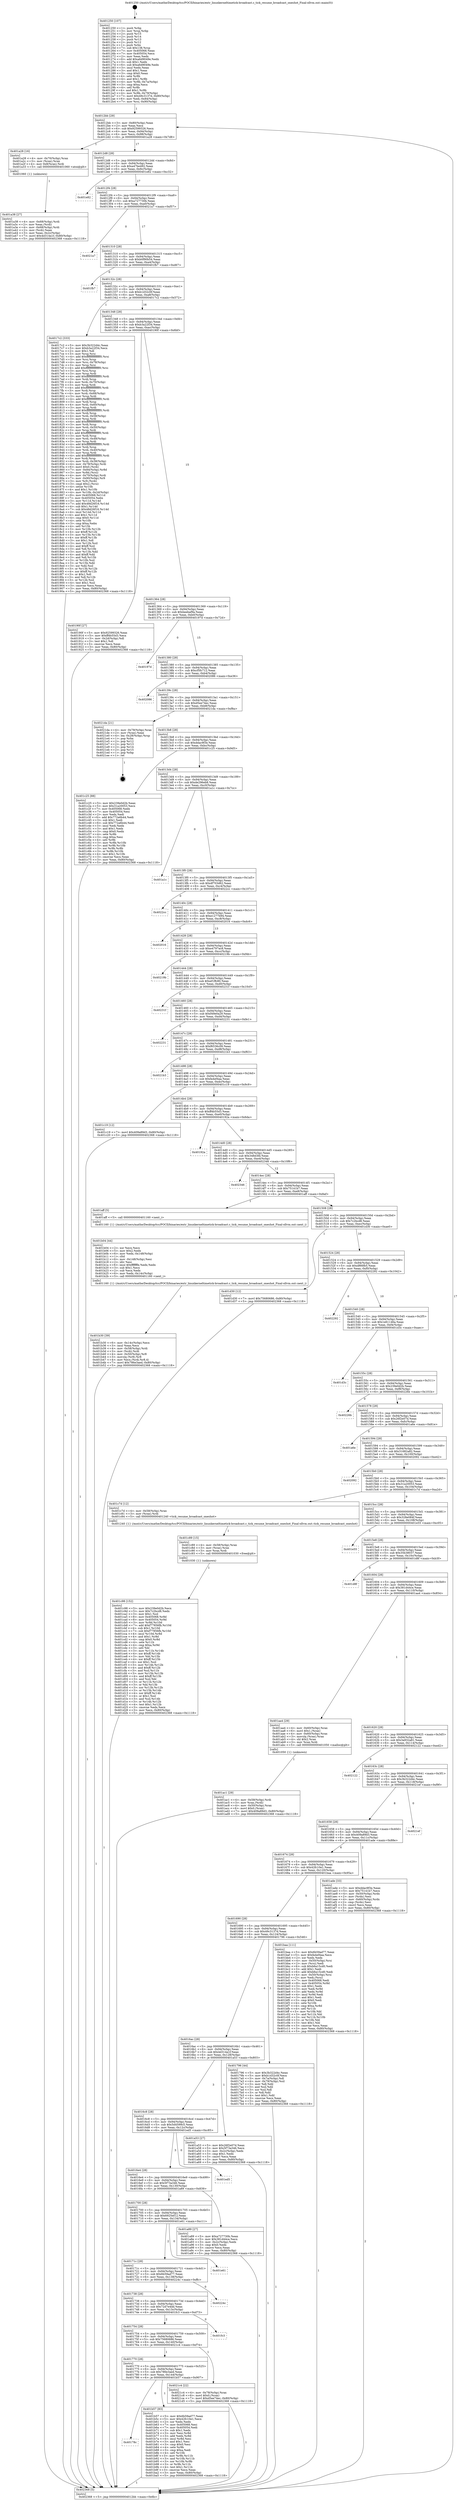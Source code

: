 digraph "0x401250" {
  label = "0x401250 (/mnt/c/Users/mathe/Desktop/tcc/POCII/binaries/extr_linuxkerneltimetick-broadcast.c_tick_resume_broadcast_oneshot_Final-ollvm.out::main(0))"
  labelloc = "t"
  node[shape=record]

  Entry [label="",width=0.3,height=0.3,shape=circle,fillcolor=black,style=filled]
  "0x4012bb" [label="{
     0x4012bb [29]\l
     | [instrs]\l
     &nbsp;&nbsp;0x4012bb \<+3\>: mov -0x80(%rbp),%eax\l
     &nbsp;&nbsp;0x4012be \<+2\>: mov %eax,%ecx\l
     &nbsp;&nbsp;0x4012c0 \<+6\>: sub $0x92599326,%ecx\l
     &nbsp;&nbsp;0x4012c6 \<+6\>: mov %eax,-0x94(%rbp)\l
     &nbsp;&nbsp;0x4012cc \<+6\>: mov %ecx,-0x98(%rbp)\l
     &nbsp;&nbsp;0x4012d2 \<+6\>: je 0000000000401a28 \<main+0x7d8\>\l
  }"]
  "0x401a28" [label="{
     0x401a28 [16]\l
     | [instrs]\l
     &nbsp;&nbsp;0x401a28 \<+4\>: mov -0x70(%rbp),%rax\l
     &nbsp;&nbsp;0x401a2c \<+3\>: mov (%rax),%rax\l
     &nbsp;&nbsp;0x401a2f \<+4\>: mov 0x8(%rax),%rdi\l
     &nbsp;&nbsp;0x401a33 \<+5\>: call 0000000000401060 \<atoi@plt\>\l
     | [calls]\l
     &nbsp;&nbsp;0x401060 \{1\} (unknown)\l
  }"]
  "0x4012d8" [label="{
     0x4012d8 [28]\l
     | [instrs]\l
     &nbsp;&nbsp;0x4012d8 \<+5\>: jmp 00000000004012dd \<main+0x8d\>\l
     &nbsp;&nbsp;0x4012dd \<+6\>: mov -0x94(%rbp),%eax\l
     &nbsp;&nbsp;0x4012e3 \<+5\>: sub $0xa47be492,%eax\l
     &nbsp;&nbsp;0x4012e8 \<+6\>: mov %eax,-0x9c(%rbp)\l
     &nbsp;&nbsp;0x4012ee \<+6\>: je 0000000000401e82 \<main+0xc32\>\l
  }"]
  Exit [label="",width=0.3,height=0.3,shape=circle,fillcolor=black,style=filled,peripheries=2]
  "0x401e82" [label="{
     0x401e82\l
  }", style=dashed]
  "0x4012f4" [label="{
     0x4012f4 [28]\l
     | [instrs]\l
     &nbsp;&nbsp;0x4012f4 \<+5\>: jmp 00000000004012f9 \<main+0xa9\>\l
     &nbsp;&nbsp;0x4012f9 \<+6\>: mov -0x94(%rbp),%eax\l
     &nbsp;&nbsp;0x4012ff \<+5\>: sub $0xa727730b,%eax\l
     &nbsp;&nbsp;0x401304 \<+6\>: mov %eax,-0xa0(%rbp)\l
     &nbsp;&nbsp;0x40130a \<+6\>: je 00000000004021a7 \<main+0xf57\>\l
  }"]
  "0x401c98" [label="{
     0x401c98 [152]\l
     | [instrs]\l
     &nbsp;&nbsp;0x401c98 \<+5\>: mov $0x239e0d2b,%ecx\l
     &nbsp;&nbsp;0x401c9d \<+5\>: mov $0x7c2bcd8,%edx\l
     &nbsp;&nbsp;0x401ca2 \<+3\>: mov $0x1,%sil\l
     &nbsp;&nbsp;0x401ca5 \<+8\>: mov 0x405068,%r8d\l
     &nbsp;&nbsp;0x401cad \<+8\>: mov 0x405054,%r9d\l
     &nbsp;&nbsp;0x401cb5 \<+3\>: mov %r8d,%r10d\l
     &nbsp;&nbsp;0x401cb8 \<+7\>: add $0xf77856fb,%r10d\l
     &nbsp;&nbsp;0x401cbf \<+4\>: sub $0x1,%r10d\l
     &nbsp;&nbsp;0x401cc3 \<+7\>: sub $0xf77856fb,%r10d\l
     &nbsp;&nbsp;0x401cca \<+4\>: imul %r10d,%r8d\l
     &nbsp;&nbsp;0x401cce \<+4\>: and $0x1,%r8d\l
     &nbsp;&nbsp;0x401cd2 \<+4\>: cmp $0x0,%r8d\l
     &nbsp;&nbsp;0x401cd6 \<+4\>: sete %r11b\l
     &nbsp;&nbsp;0x401cda \<+4\>: cmp $0xa,%r9d\l
     &nbsp;&nbsp;0x401cde \<+3\>: setl %bl\l
     &nbsp;&nbsp;0x401ce1 \<+3\>: mov %r11b,%r14b\l
     &nbsp;&nbsp;0x401ce4 \<+4\>: xor $0xff,%r14b\l
     &nbsp;&nbsp;0x401ce8 \<+3\>: mov %bl,%r15b\l
     &nbsp;&nbsp;0x401ceb \<+4\>: xor $0xff,%r15b\l
     &nbsp;&nbsp;0x401cef \<+4\>: xor $0x1,%sil\l
     &nbsp;&nbsp;0x401cf3 \<+3\>: mov %r14b,%r12b\l
     &nbsp;&nbsp;0x401cf6 \<+4\>: and $0xff,%r12b\l
     &nbsp;&nbsp;0x401cfa \<+3\>: and %sil,%r11b\l
     &nbsp;&nbsp;0x401cfd \<+3\>: mov %r15b,%r13b\l
     &nbsp;&nbsp;0x401d00 \<+4\>: and $0xff,%r13b\l
     &nbsp;&nbsp;0x401d04 \<+3\>: and %sil,%bl\l
     &nbsp;&nbsp;0x401d07 \<+3\>: or %r11b,%r12b\l
     &nbsp;&nbsp;0x401d0a \<+3\>: or %bl,%r13b\l
     &nbsp;&nbsp;0x401d0d \<+3\>: xor %r13b,%r12b\l
     &nbsp;&nbsp;0x401d10 \<+3\>: or %r15b,%r14b\l
     &nbsp;&nbsp;0x401d13 \<+4\>: xor $0xff,%r14b\l
     &nbsp;&nbsp;0x401d17 \<+4\>: or $0x1,%sil\l
     &nbsp;&nbsp;0x401d1b \<+3\>: and %sil,%r14b\l
     &nbsp;&nbsp;0x401d1e \<+3\>: or %r14b,%r12b\l
     &nbsp;&nbsp;0x401d21 \<+4\>: test $0x1,%r12b\l
     &nbsp;&nbsp;0x401d25 \<+3\>: cmovne %edx,%ecx\l
     &nbsp;&nbsp;0x401d28 \<+3\>: mov %ecx,-0x80(%rbp)\l
     &nbsp;&nbsp;0x401d2b \<+5\>: jmp 0000000000402368 \<main+0x1118\>\l
  }"]
  "0x4021a7" [label="{
     0x4021a7\l
  }", style=dashed]
  "0x401310" [label="{
     0x401310 [28]\l
     | [instrs]\l
     &nbsp;&nbsp;0x401310 \<+5\>: jmp 0000000000401315 \<main+0xc5\>\l
     &nbsp;&nbsp;0x401315 \<+6\>: mov -0x94(%rbp),%eax\l
     &nbsp;&nbsp;0x40131b \<+5\>: sub $0xb0f90b54,%eax\l
     &nbsp;&nbsp;0x401320 \<+6\>: mov %eax,-0xa4(%rbp)\l
     &nbsp;&nbsp;0x401326 \<+6\>: je 0000000000401fb7 \<main+0xd67\>\l
  }"]
  "0x401c89" [label="{
     0x401c89 [15]\l
     | [instrs]\l
     &nbsp;&nbsp;0x401c89 \<+4\>: mov -0x58(%rbp),%rax\l
     &nbsp;&nbsp;0x401c8d \<+3\>: mov (%rax),%rax\l
     &nbsp;&nbsp;0x401c90 \<+3\>: mov %rax,%rdi\l
     &nbsp;&nbsp;0x401c93 \<+5\>: call 0000000000401030 \<free@plt\>\l
     | [calls]\l
     &nbsp;&nbsp;0x401030 \{1\} (unknown)\l
  }"]
  "0x401fb7" [label="{
     0x401fb7\l
  }", style=dashed]
  "0x40132c" [label="{
     0x40132c [28]\l
     | [instrs]\l
     &nbsp;&nbsp;0x40132c \<+5\>: jmp 0000000000401331 \<main+0xe1\>\l
     &nbsp;&nbsp;0x401331 \<+6\>: mov -0x94(%rbp),%eax\l
     &nbsp;&nbsp;0x401337 \<+5\>: sub $0xb1d32c0f,%eax\l
     &nbsp;&nbsp;0x40133c \<+6\>: mov %eax,-0xa8(%rbp)\l
     &nbsp;&nbsp;0x401342 \<+6\>: je 00000000004017c2 \<main+0x572\>\l
  }"]
  "0x40178c" [label="{
     0x40178c\l
  }", style=dashed]
  "0x4017c2" [label="{
     0x4017c2 [333]\l
     | [instrs]\l
     &nbsp;&nbsp;0x4017c2 \<+5\>: mov $0x3b322d4c,%eax\l
     &nbsp;&nbsp;0x4017c7 \<+5\>: mov $0xb3a22f34,%ecx\l
     &nbsp;&nbsp;0x4017cc \<+2\>: mov $0x1,%dl\l
     &nbsp;&nbsp;0x4017ce \<+3\>: mov %rsp,%rsi\l
     &nbsp;&nbsp;0x4017d1 \<+4\>: add $0xfffffffffffffff0,%rsi\l
     &nbsp;&nbsp;0x4017d5 \<+3\>: mov %rsi,%rsp\l
     &nbsp;&nbsp;0x4017d8 \<+4\>: mov %rsi,-0x78(%rbp)\l
     &nbsp;&nbsp;0x4017dc \<+3\>: mov %rsp,%rsi\l
     &nbsp;&nbsp;0x4017df \<+4\>: add $0xfffffffffffffff0,%rsi\l
     &nbsp;&nbsp;0x4017e3 \<+3\>: mov %rsi,%rsp\l
     &nbsp;&nbsp;0x4017e6 \<+3\>: mov %rsp,%rdi\l
     &nbsp;&nbsp;0x4017e9 \<+4\>: add $0xfffffffffffffff0,%rdi\l
     &nbsp;&nbsp;0x4017ed \<+3\>: mov %rdi,%rsp\l
     &nbsp;&nbsp;0x4017f0 \<+4\>: mov %rdi,-0x70(%rbp)\l
     &nbsp;&nbsp;0x4017f4 \<+3\>: mov %rsp,%rdi\l
     &nbsp;&nbsp;0x4017f7 \<+4\>: add $0xfffffffffffffff0,%rdi\l
     &nbsp;&nbsp;0x4017fb \<+3\>: mov %rdi,%rsp\l
     &nbsp;&nbsp;0x4017fe \<+4\>: mov %rdi,-0x68(%rbp)\l
     &nbsp;&nbsp;0x401802 \<+3\>: mov %rsp,%rdi\l
     &nbsp;&nbsp;0x401805 \<+4\>: add $0xfffffffffffffff0,%rdi\l
     &nbsp;&nbsp;0x401809 \<+3\>: mov %rdi,%rsp\l
     &nbsp;&nbsp;0x40180c \<+4\>: mov %rdi,-0x60(%rbp)\l
     &nbsp;&nbsp;0x401810 \<+3\>: mov %rsp,%rdi\l
     &nbsp;&nbsp;0x401813 \<+4\>: add $0xfffffffffffffff0,%rdi\l
     &nbsp;&nbsp;0x401817 \<+3\>: mov %rdi,%rsp\l
     &nbsp;&nbsp;0x40181a \<+4\>: mov %rdi,-0x58(%rbp)\l
     &nbsp;&nbsp;0x40181e \<+3\>: mov %rsp,%rdi\l
     &nbsp;&nbsp;0x401821 \<+4\>: add $0xfffffffffffffff0,%rdi\l
     &nbsp;&nbsp;0x401825 \<+3\>: mov %rdi,%rsp\l
     &nbsp;&nbsp;0x401828 \<+4\>: mov %rdi,-0x50(%rbp)\l
     &nbsp;&nbsp;0x40182c \<+3\>: mov %rsp,%rdi\l
     &nbsp;&nbsp;0x40182f \<+4\>: add $0xfffffffffffffff0,%rdi\l
     &nbsp;&nbsp;0x401833 \<+3\>: mov %rdi,%rsp\l
     &nbsp;&nbsp;0x401836 \<+4\>: mov %rdi,-0x48(%rbp)\l
     &nbsp;&nbsp;0x40183a \<+3\>: mov %rsp,%rdi\l
     &nbsp;&nbsp;0x40183d \<+4\>: add $0xfffffffffffffff0,%rdi\l
     &nbsp;&nbsp;0x401841 \<+3\>: mov %rdi,%rsp\l
     &nbsp;&nbsp;0x401844 \<+4\>: mov %rdi,-0x40(%rbp)\l
     &nbsp;&nbsp;0x401848 \<+3\>: mov %rsp,%rdi\l
     &nbsp;&nbsp;0x40184b \<+4\>: add $0xfffffffffffffff0,%rdi\l
     &nbsp;&nbsp;0x40184f \<+3\>: mov %rdi,%rsp\l
     &nbsp;&nbsp;0x401852 \<+4\>: mov %rdi,-0x38(%rbp)\l
     &nbsp;&nbsp;0x401856 \<+4\>: mov -0x78(%rbp),%rdi\l
     &nbsp;&nbsp;0x40185a \<+6\>: movl $0x0,(%rdi)\l
     &nbsp;&nbsp;0x401860 \<+7\>: mov -0x84(%rbp),%r8d\l
     &nbsp;&nbsp;0x401867 \<+3\>: mov %r8d,(%rsi)\l
     &nbsp;&nbsp;0x40186a \<+4\>: mov -0x70(%rbp),%rdi\l
     &nbsp;&nbsp;0x40186e \<+7\>: mov -0x90(%rbp),%r9\l
     &nbsp;&nbsp;0x401875 \<+3\>: mov %r9,(%rdi)\l
     &nbsp;&nbsp;0x401878 \<+3\>: cmpl $0x2,(%rsi)\l
     &nbsp;&nbsp;0x40187b \<+4\>: setne %r10b\l
     &nbsp;&nbsp;0x40187f \<+4\>: and $0x1,%r10b\l
     &nbsp;&nbsp;0x401883 \<+4\>: mov %r10b,-0x2d(%rbp)\l
     &nbsp;&nbsp;0x401887 \<+8\>: mov 0x405068,%r11d\l
     &nbsp;&nbsp;0x40188f \<+7\>: mov 0x405054,%ebx\l
     &nbsp;&nbsp;0x401896 \<+3\>: mov %r11d,%r14d\l
     &nbsp;&nbsp;0x401899 \<+7\>: add $0x48d26f16,%r14d\l
     &nbsp;&nbsp;0x4018a0 \<+4\>: sub $0x1,%r14d\l
     &nbsp;&nbsp;0x4018a4 \<+7\>: sub $0x48d26f16,%r14d\l
     &nbsp;&nbsp;0x4018ab \<+4\>: imul %r14d,%r11d\l
     &nbsp;&nbsp;0x4018af \<+4\>: and $0x1,%r11d\l
     &nbsp;&nbsp;0x4018b3 \<+4\>: cmp $0x0,%r11d\l
     &nbsp;&nbsp;0x4018b7 \<+4\>: sete %r10b\l
     &nbsp;&nbsp;0x4018bb \<+3\>: cmp $0xa,%ebx\l
     &nbsp;&nbsp;0x4018be \<+4\>: setl %r15b\l
     &nbsp;&nbsp;0x4018c2 \<+3\>: mov %r10b,%r12b\l
     &nbsp;&nbsp;0x4018c5 \<+4\>: xor $0xff,%r12b\l
     &nbsp;&nbsp;0x4018c9 \<+3\>: mov %r15b,%r13b\l
     &nbsp;&nbsp;0x4018cc \<+4\>: xor $0xff,%r13b\l
     &nbsp;&nbsp;0x4018d0 \<+3\>: xor $0x1,%dl\l
     &nbsp;&nbsp;0x4018d3 \<+3\>: mov %r12b,%sil\l
     &nbsp;&nbsp;0x4018d6 \<+4\>: and $0xff,%sil\l
     &nbsp;&nbsp;0x4018da \<+3\>: and %dl,%r10b\l
     &nbsp;&nbsp;0x4018dd \<+3\>: mov %r13b,%dil\l
     &nbsp;&nbsp;0x4018e0 \<+4\>: and $0xff,%dil\l
     &nbsp;&nbsp;0x4018e4 \<+3\>: and %dl,%r15b\l
     &nbsp;&nbsp;0x4018e7 \<+3\>: or %r10b,%sil\l
     &nbsp;&nbsp;0x4018ea \<+3\>: or %r15b,%dil\l
     &nbsp;&nbsp;0x4018ed \<+3\>: xor %dil,%sil\l
     &nbsp;&nbsp;0x4018f0 \<+3\>: or %r13b,%r12b\l
     &nbsp;&nbsp;0x4018f3 \<+4\>: xor $0xff,%r12b\l
     &nbsp;&nbsp;0x4018f7 \<+3\>: or $0x1,%dl\l
     &nbsp;&nbsp;0x4018fa \<+3\>: and %dl,%r12b\l
     &nbsp;&nbsp;0x4018fd \<+3\>: or %r12b,%sil\l
     &nbsp;&nbsp;0x401900 \<+4\>: test $0x1,%sil\l
     &nbsp;&nbsp;0x401904 \<+3\>: cmovne %ecx,%eax\l
     &nbsp;&nbsp;0x401907 \<+3\>: mov %eax,-0x80(%rbp)\l
     &nbsp;&nbsp;0x40190a \<+5\>: jmp 0000000000402368 \<main+0x1118\>\l
  }"]
  "0x401348" [label="{
     0x401348 [28]\l
     | [instrs]\l
     &nbsp;&nbsp;0x401348 \<+5\>: jmp 000000000040134d \<main+0xfd\>\l
     &nbsp;&nbsp;0x40134d \<+6\>: mov -0x94(%rbp),%eax\l
     &nbsp;&nbsp;0x401353 \<+5\>: sub $0xb3a22f34,%eax\l
     &nbsp;&nbsp;0x401358 \<+6\>: mov %eax,-0xac(%rbp)\l
     &nbsp;&nbsp;0x40135e \<+6\>: je 000000000040190f \<main+0x6bf\>\l
  }"]
  "0x401b57" [label="{
     0x401b57 [83]\l
     | [instrs]\l
     &nbsp;&nbsp;0x401b57 \<+5\>: mov $0x6b59ad77,%eax\l
     &nbsp;&nbsp;0x401b5c \<+5\>: mov $0x42fc10e1,%ecx\l
     &nbsp;&nbsp;0x401b61 \<+2\>: xor %edx,%edx\l
     &nbsp;&nbsp;0x401b63 \<+7\>: mov 0x405068,%esi\l
     &nbsp;&nbsp;0x401b6a \<+7\>: mov 0x405054,%edi\l
     &nbsp;&nbsp;0x401b71 \<+3\>: sub $0x1,%edx\l
     &nbsp;&nbsp;0x401b74 \<+3\>: mov %esi,%r8d\l
     &nbsp;&nbsp;0x401b77 \<+3\>: add %edx,%r8d\l
     &nbsp;&nbsp;0x401b7a \<+4\>: imul %r8d,%esi\l
     &nbsp;&nbsp;0x401b7e \<+3\>: and $0x1,%esi\l
     &nbsp;&nbsp;0x401b81 \<+3\>: cmp $0x0,%esi\l
     &nbsp;&nbsp;0x401b84 \<+4\>: sete %r9b\l
     &nbsp;&nbsp;0x401b88 \<+3\>: cmp $0xa,%edi\l
     &nbsp;&nbsp;0x401b8b \<+4\>: setl %r10b\l
     &nbsp;&nbsp;0x401b8f \<+3\>: mov %r9b,%r11b\l
     &nbsp;&nbsp;0x401b92 \<+3\>: and %r10b,%r11b\l
     &nbsp;&nbsp;0x401b95 \<+3\>: xor %r10b,%r9b\l
     &nbsp;&nbsp;0x401b98 \<+3\>: or %r9b,%r11b\l
     &nbsp;&nbsp;0x401b9b \<+4\>: test $0x1,%r11b\l
     &nbsp;&nbsp;0x401b9f \<+3\>: cmovne %ecx,%eax\l
     &nbsp;&nbsp;0x401ba2 \<+3\>: mov %eax,-0x80(%rbp)\l
     &nbsp;&nbsp;0x401ba5 \<+5\>: jmp 0000000000402368 \<main+0x1118\>\l
  }"]
  "0x40190f" [label="{
     0x40190f [27]\l
     | [instrs]\l
     &nbsp;&nbsp;0x40190f \<+5\>: mov $0x92599326,%eax\l
     &nbsp;&nbsp;0x401914 \<+5\>: mov $0xff4b55d3,%ecx\l
     &nbsp;&nbsp;0x401919 \<+3\>: mov -0x2d(%rbp),%dl\l
     &nbsp;&nbsp;0x40191c \<+3\>: test $0x1,%dl\l
     &nbsp;&nbsp;0x40191f \<+3\>: cmovne %ecx,%eax\l
     &nbsp;&nbsp;0x401922 \<+3\>: mov %eax,-0x80(%rbp)\l
     &nbsp;&nbsp;0x401925 \<+5\>: jmp 0000000000402368 \<main+0x1118\>\l
  }"]
  "0x401364" [label="{
     0x401364 [28]\l
     | [instrs]\l
     &nbsp;&nbsp;0x401364 \<+5\>: jmp 0000000000401369 \<main+0x119\>\l
     &nbsp;&nbsp;0x401369 \<+6\>: mov -0x94(%rbp),%eax\l
     &nbsp;&nbsp;0x40136f \<+5\>: sub $0xbeebaf9a,%eax\l
     &nbsp;&nbsp;0x401374 \<+6\>: mov %eax,-0xb0(%rbp)\l
     &nbsp;&nbsp;0x40137a \<+6\>: je 000000000040197d \<main+0x72d\>\l
  }"]
  "0x401770" [label="{
     0x401770 [28]\l
     | [instrs]\l
     &nbsp;&nbsp;0x401770 \<+5\>: jmp 0000000000401775 \<main+0x525\>\l
     &nbsp;&nbsp;0x401775 \<+6\>: mov -0x94(%rbp),%eax\l
     &nbsp;&nbsp;0x40177b \<+5\>: sub $0x786e3aed,%eax\l
     &nbsp;&nbsp;0x401780 \<+6\>: mov %eax,-0x144(%rbp)\l
     &nbsp;&nbsp;0x401786 \<+6\>: je 0000000000401b57 \<main+0x907\>\l
  }"]
  "0x40197d" [label="{
     0x40197d\l
  }", style=dashed]
  "0x401380" [label="{
     0x401380 [28]\l
     | [instrs]\l
     &nbsp;&nbsp;0x401380 \<+5\>: jmp 0000000000401385 \<main+0x135\>\l
     &nbsp;&nbsp;0x401385 \<+6\>: mov -0x94(%rbp),%eax\l
     &nbsp;&nbsp;0x40138b \<+5\>: sub $0xcf5fc712,%eax\l
     &nbsp;&nbsp;0x401390 \<+6\>: mov %eax,-0xb4(%rbp)\l
     &nbsp;&nbsp;0x401396 \<+6\>: je 0000000000402086 \<main+0xe36\>\l
  }"]
  "0x4021c4" [label="{
     0x4021c4 [22]\l
     | [instrs]\l
     &nbsp;&nbsp;0x4021c4 \<+4\>: mov -0x78(%rbp),%rax\l
     &nbsp;&nbsp;0x4021c8 \<+6\>: movl $0x0,(%rax)\l
     &nbsp;&nbsp;0x4021ce \<+7\>: movl $0xd5ee74ec,-0x80(%rbp)\l
     &nbsp;&nbsp;0x4021d5 \<+5\>: jmp 0000000000402368 \<main+0x1118\>\l
  }"]
  "0x402086" [label="{
     0x402086\l
  }", style=dashed]
  "0x40139c" [label="{
     0x40139c [28]\l
     | [instrs]\l
     &nbsp;&nbsp;0x40139c \<+5\>: jmp 00000000004013a1 \<main+0x151\>\l
     &nbsp;&nbsp;0x4013a1 \<+6\>: mov -0x94(%rbp),%eax\l
     &nbsp;&nbsp;0x4013a7 \<+5\>: sub $0xd5ee74ec,%eax\l
     &nbsp;&nbsp;0x4013ac \<+6\>: mov %eax,-0xb8(%rbp)\l
     &nbsp;&nbsp;0x4013b2 \<+6\>: je 00000000004021da \<main+0xf8a\>\l
  }"]
  "0x401754" [label="{
     0x401754 [28]\l
     | [instrs]\l
     &nbsp;&nbsp;0x401754 \<+5\>: jmp 0000000000401759 \<main+0x509\>\l
     &nbsp;&nbsp;0x401759 \<+6\>: mov -0x94(%rbp),%eax\l
     &nbsp;&nbsp;0x40175f \<+5\>: sub $0x75680686,%eax\l
     &nbsp;&nbsp;0x401764 \<+6\>: mov %eax,-0x140(%rbp)\l
     &nbsp;&nbsp;0x40176a \<+6\>: je 00000000004021c4 \<main+0xf74\>\l
  }"]
  "0x4021da" [label="{
     0x4021da [21]\l
     | [instrs]\l
     &nbsp;&nbsp;0x4021da \<+4\>: mov -0x78(%rbp),%rax\l
     &nbsp;&nbsp;0x4021de \<+2\>: mov (%rax),%eax\l
     &nbsp;&nbsp;0x4021e0 \<+4\>: lea -0x28(%rbp),%rsp\l
     &nbsp;&nbsp;0x4021e4 \<+1\>: pop %rbx\l
     &nbsp;&nbsp;0x4021e5 \<+2\>: pop %r12\l
     &nbsp;&nbsp;0x4021e7 \<+2\>: pop %r13\l
     &nbsp;&nbsp;0x4021e9 \<+2\>: pop %r14\l
     &nbsp;&nbsp;0x4021eb \<+2\>: pop %r15\l
     &nbsp;&nbsp;0x4021ed \<+1\>: pop %rbp\l
     &nbsp;&nbsp;0x4021ee \<+1\>: ret\l
  }"]
  "0x4013b8" [label="{
     0x4013b8 [28]\l
     | [instrs]\l
     &nbsp;&nbsp;0x4013b8 \<+5\>: jmp 00000000004013bd \<main+0x16d\>\l
     &nbsp;&nbsp;0x4013bd \<+6\>: mov -0x94(%rbp),%eax\l
     &nbsp;&nbsp;0x4013c3 \<+5\>: sub $0xddac9f3e,%eax\l
     &nbsp;&nbsp;0x4013c8 \<+6\>: mov %eax,-0xbc(%rbp)\l
     &nbsp;&nbsp;0x4013ce \<+6\>: je 0000000000401c25 \<main+0x9d5\>\l
  }"]
  "0x401fc3" [label="{
     0x401fc3\l
  }", style=dashed]
  "0x401c25" [label="{
     0x401c25 [88]\l
     | [instrs]\l
     &nbsp;&nbsp;0x401c25 \<+5\>: mov $0x239e0d2b,%eax\l
     &nbsp;&nbsp;0x401c2a \<+5\>: mov $0x31a20053,%ecx\l
     &nbsp;&nbsp;0x401c2f \<+7\>: mov 0x405068,%edx\l
     &nbsp;&nbsp;0x401c36 \<+7\>: mov 0x405054,%esi\l
     &nbsp;&nbsp;0x401c3d \<+2\>: mov %edx,%edi\l
     &nbsp;&nbsp;0x401c3f \<+6\>: add $0x772a6b44,%edi\l
     &nbsp;&nbsp;0x401c45 \<+3\>: sub $0x1,%edi\l
     &nbsp;&nbsp;0x401c48 \<+6\>: sub $0x772a6b44,%edi\l
     &nbsp;&nbsp;0x401c4e \<+3\>: imul %edi,%edx\l
     &nbsp;&nbsp;0x401c51 \<+3\>: and $0x1,%edx\l
     &nbsp;&nbsp;0x401c54 \<+3\>: cmp $0x0,%edx\l
     &nbsp;&nbsp;0x401c57 \<+4\>: sete %r8b\l
     &nbsp;&nbsp;0x401c5b \<+3\>: cmp $0xa,%esi\l
     &nbsp;&nbsp;0x401c5e \<+4\>: setl %r9b\l
     &nbsp;&nbsp;0x401c62 \<+3\>: mov %r8b,%r10b\l
     &nbsp;&nbsp;0x401c65 \<+3\>: and %r9b,%r10b\l
     &nbsp;&nbsp;0x401c68 \<+3\>: xor %r9b,%r8b\l
     &nbsp;&nbsp;0x401c6b \<+3\>: or %r8b,%r10b\l
     &nbsp;&nbsp;0x401c6e \<+4\>: test $0x1,%r10b\l
     &nbsp;&nbsp;0x401c72 \<+3\>: cmovne %ecx,%eax\l
     &nbsp;&nbsp;0x401c75 \<+3\>: mov %eax,-0x80(%rbp)\l
     &nbsp;&nbsp;0x401c78 \<+5\>: jmp 0000000000402368 \<main+0x1118\>\l
  }"]
  "0x4013d4" [label="{
     0x4013d4 [28]\l
     | [instrs]\l
     &nbsp;&nbsp;0x4013d4 \<+5\>: jmp 00000000004013d9 \<main+0x189\>\l
     &nbsp;&nbsp;0x4013d9 \<+6\>: mov -0x94(%rbp),%eax\l
     &nbsp;&nbsp;0x4013df \<+5\>: sub $0xde296eb8,%eax\l
     &nbsp;&nbsp;0x4013e4 \<+6\>: mov %eax,-0xc0(%rbp)\l
     &nbsp;&nbsp;0x4013ea \<+6\>: je 0000000000401a1c \<main+0x7cc\>\l
  }"]
  "0x401738" [label="{
     0x401738 [28]\l
     | [instrs]\l
     &nbsp;&nbsp;0x401738 \<+5\>: jmp 000000000040173d \<main+0x4ed\>\l
     &nbsp;&nbsp;0x40173d \<+6\>: mov -0x94(%rbp),%eax\l
     &nbsp;&nbsp;0x401743 \<+5\>: sub $0x72d7e4dd,%eax\l
     &nbsp;&nbsp;0x401748 \<+6\>: mov %eax,-0x13c(%rbp)\l
     &nbsp;&nbsp;0x40174e \<+6\>: je 0000000000401fc3 \<main+0xd73\>\l
  }"]
  "0x401a1c" [label="{
     0x401a1c\l
  }", style=dashed]
  "0x4013f0" [label="{
     0x4013f0 [28]\l
     | [instrs]\l
     &nbsp;&nbsp;0x4013f0 \<+5\>: jmp 00000000004013f5 \<main+0x1a5\>\l
     &nbsp;&nbsp;0x4013f5 \<+6\>: mov -0x94(%rbp),%eax\l
     &nbsp;&nbsp;0x4013fb \<+5\>: sub $0xdf703d62,%eax\l
     &nbsp;&nbsp;0x401400 \<+6\>: mov %eax,-0xc4(%rbp)\l
     &nbsp;&nbsp;0x401406 \<+6\>: je 00000000004022cc \<main+0x107c\>\l
  }"]
  "0x40224c" [label="{
     0x40224c\l
  }", style=dashed]
  "0x4022cc" [label="{
     0x4022cc\l
  }", style=dashed]
  "0x40140c" [label="{
     0x40140c [28]\l
     | [instrs]\l
     &nbsp;&nbsp;0x40140c \<+5\>: jmp 0000000000401411 \<main+0x1c1\>\l
     &nbsp;&nbsp;0x401411 \<+6\>: mov -0x94(%rbp),%eax\l
     &nbsp;&nbsp;0x401417 \<+5\>: sub $0xe1277b94,%eax\l
     &nbsp;&nbsp;0x40141c \<+6\>: mov %eax,-0xc8(%rbp)\l
     &nbsp;&nbsp;0x401422 \<+6\>: je 0000000000402016 \<main+0xdc6\>\l
  }"]
  "0x40171c" [label="{
     0x40171c [28]\l
     | [instrs]\l
     &nbsp;&nbsp;0x40171c \<+5\>: jmp 0000000000401721 \<main+0x4d1\>\l
     &nbsp;&nbsp;0x401721 \<+6\>: mov -0x94(%rbp),%eax\l
     &nbsp;&nbsp;0x401727 \<+5\>: sub $0x6b59ad77,%eax\l
     &nbsp;&nbsp;0x40172c \<+6\>: mov %eax,-0x138(%rbp)\l
     &nbsp;&nbsp;0x401732 \<+6\>: je 000000000040224c \<main+0xffc\>\l
  }"]
  "0x402016" [label="{
     0x402016\l
  }", style=dashed]
  "0x401428" [label="{
     0x401428 [28]\l
     | [instrs]\l
     &nbsp;&nbsp;0x401428 \<+5\>: jmp 000000000040142d \<main+0x1dd\>\l
     &nbsp;&nbsp;0x40142d \<+6\>: mov -0x94(%rbp),%eax\l
     &nbsp;&nbsp;0x401433 \<+5\>: sub $0xe4797ac8,%eax\l
     &nbsp;&nbsp;0x401438 \<+6\>: mov %eax,-0xcc(%rbp)\l
     &nbsp;&nbsp;0x40143e \<+6\>: je 000000000040219b \<main+0xf4b\>\l
  }"]
  "0x401e61" [label="{
     0x401e61\l
  }", style=dashed]
  "0x40219b" [label="{
     0x40219b\l
  }", style=dashed]
  "0x401444" [label="{
     0x401444 [28]\l
     | [instrs]\l
     &nbsp;&nbsp;0x401444 \<+5\>: jmp 0000000000401449 \<main+0x1f9\>\l
     &nbsp;&nbsp;0x401449 \<+6\>: mov -0x94(%rbp),%eax\l
     &nbsp;&nbsp;0x40144f \<+5\>: sub $0xef1ffc80,%eax\l
     &nbsp;&nbsp;0x401454 \<+6\>: mov %eax,-0xd0(%rbp)\l
     &nbsp;&nbsp;0x40145a \<+6\>: je 000000000040231f \<main+0x10cf\>\l
  }"]
  "0x401b30" [label="{
     0x401b30 [39]\l
     | [instrs]\l
     &nbsp;&nbsp;0x401b30 \<+6\>: mov -0x14c(%rbp),%ecx\l
     &nbsp;&nbsp;0x401b36 \<+3\>: imul %eax,%ecx\l
     &nbsp;&nbsp;0x401b39 \<+4\>: mov -0x58(%rbp),%rdi\l
     &nbsp;&nbsp;0x401b3d \<+3\>: mov (%rdi),%rdi\l
     &nbsp;&nbsp;0x401b40 \<+4\>: mov -0x50(%rbp),%r8\l
     &nbsp;&nbsp;0x401b44 \<+3\>: movslq (%r8),%r8\l
     &nbsp;&nbsp;0x401b47 \<+4\>: mov %ecx,(%rdi,%r8,4)\l
     &nbsp;&nbsp;0x401b4b \<+7\>: movl $0x786e3aed,-0x80(%rbp)\l
     &nbsp;&nbsp;0x401b52 \<+5\>: jmp 0000000000402368 \<main+0x1118\>\l
  }"]
  "0x40231f" [label="{
     0x40231f\l
  }", style=dashed]
  "0x401460" [label="{
     0x401460 [28]\l
     | [instrs]\l
     &nbsp;&nbsp;0x401460 \<+5\>: jmp 0000000000401465 \<main+0x215\>\l
     &nbsp;&nbsp;0x401465 \<+6\>: mov -0x94(%rbp),%eax\l
     &nbsp;&nbsp;0x40146b \<+5\>: sub $0xf49e0a29,%eax\l
     &nbsp;&nbsp;0x401470 \<+6\>: mov %eax,-0xd4(%rbp)\l
     &nbsp;&nbsp;0x401476 \<+6\>: je 0000000000402231 \<main+0xfe1\>\l
  }"]
  "0x401b04" [label="{
     0x401b04 [44]\l
     | [instrs]\l
     &nbsp;&nbsp;0x401b04 \<+2\>: xor %ecx,%ecx\l
     &nbsp;&nbsp;0x401b06 \<+5\>: mov $0x2,%edx\l
     &nbsp;&nbsp;0x401b0b \<+6\>: mov %edx,-0x148(%rbp)\l
     &nbsp;&nbsp;0x401b11 \<+1\>: cltd\l
     &nbsp;&nbsp;0x401b12 \<+6\>: mov -0x148(%rbp),%esi\l
     &nbsp;&nbsp;0x401b18 \<+2\>: idiv %esi\l
     &nbsp;&nbsp;0x401b1a \<+6\>: imul $0xfffffffe,%edx,%edx\l
     &nbsp;&nbsp;0x401b20 \<+3\>: sub $0x1,%ecx\l
     &nbsp;&nbsp;0x401b23 \<+2\>: sub %ecx,%edx\l
     &nbsp;&nbsp;0x401b25 \<+6\>: mov %edx,-0x14c(%rbp)\l
     &nbsp;&nbsp;0x401b2b \<+5\>: call 0000000000401160 \<next_i\>\l
     | [calls]\l
     &nbsp;&nbsp;0x401160 \{1\} (/mnt/c/Users/mathe/Desktop/tcc/POCII/binaries/extr_linuxkerneltimetick-broadcast.c_tick_resume_broadcast_oneshot_Final-ollvm.out::next_i)\l
  }"]
  "0x402231" [label="{
     0x402231\l
  }", style=dashed]
  "0x40147c" [label="{
     0x40147c [28]\l
     | [instrs]\l
     &nbsp;&nbsp;0x40147c \<+5\>: jmp 0000000000401481 \<main+0x231\>\l
     &nbsp;&nbsp;0x401481 \<+6\>: mov -0x94(%rbp),%eax\l
     &nbsp;&nbsp;0x401487 \<+5\>: sub $0xf6536c09,%eax\l
     &nbsp;&nbsp;0x40148c \<+6\>: mov %eax,-0xd8(%rbp)\l
     &nbsp;&nbsp;0x401492 \<+6\>: je 00000000004021b3 \<main+0xf63\>\l
  }"]
  "0x401ac1" [label="{
     0x401ac1 [29]\l
     | [instrs]\l
     &nbsp;&nbsp;0x401ac1 \<+4\>: mov -0x58(%rbp),%rdi\l
     &nbsp;&nbsp;0x401ac5 \<+3\>: mov %rax,(%rdi)\l
     &nbsp;&nbsp;0x401ac8 \<+4\>: mov -0x50(%rbp),%rax\l
     &nbsp;&nbsp;0x401acc \<+6\>: movl $0x0,(%rax)\l
     &nbsp;&nbsp;0x401ad2 \<+7\>: movl $0x409a89d3,-0x80(%rbp)\l
     &nbsp;&nbsp;0x401ad9 \<+5\>: jmp 0000000000402368 \<main+0x1118\>\l
  }"]
  "0x4021b3" [label="{
     0x4021b3\l
  }", style=dashed]
  "0x401498" [label="{
     0x401498 [28]\l
     | [instrs]\l
     &nbsp;&nbsp;0x401498 \<+5\>: jmp 000000000040149d \<main+0x24d\>\l
     &nbsp;&nbsp;0x40149d \<+6\>: mov -0x94(%rbp),%eax\l
     &nbsp;&nbsp;0x4014a3 \<+5\>: sub $0xfa4ef4aa,%eax\l
     &nbsp;&nbsp;0x4014a8 \<+6\>: mov %eax,-0xdc(%rbp)\l
     &nbsp;&nbsp;0x4014ae \<+6\>: je 0000000000401c19 \<main+0x9c9\>\l
  }"]
  "0x401700" [label="{
     0x401700 [28]\l
     | [instrs]\l
     &nbsp;&nbsp;0x401700 \<+5\>: jmp 0000000000401705 \<main+0x4b5\>\l
     &nbsp;&nbsp;0x401705 \<+6\>: mov -0x94(%rbp),%eax\l
     &nbsp;&nbsp;0x40170b \<+5\>: sub $0x6925ef12,%eax\l
     &nbsp;&nbsp;0x401710 \<+6\>: mov %eax,-0x134(%rbp)\l
     &nbsp;&nbsp;0x401716 \<+6\>: je 0000000000401e61 \<main+0xc11\>\l
  }"]
  "0x401c19" [label="{
     0x401c19 [12]\l
     | [instrs]\l
     &nbsp;&nbsp;0x401c19 \<+7\>: movl $0x409a89d3,-0x80(%rbp)\l
     &nbsp;&nbsp;0x401c20 \<+5\>: jmp 0000000000402368 \<main+0x1118\>\l
  }"]
  "0x4014b4" [label="{
     0x4014b4 [28]\l
     | [instrs]\l
     &nbsp;&nbsp;0x4014b4 \<+5\>: jmp 00000000004014b9 \<main+0x269\>\l
     &nbsp;&nbsp;0x4014b9 \<+6\>: mov -0x94(%rbp),%eax\l
     &nbsp;&nbsp;0x4014bf \<+5\>: sub $0xff4b55d3,%eax\l
     &nbsp;&nbsp;0x4014c4 \<+6\>: mov %eax,-0xe0(%rbp)\l
     &nbsp;&nbsp;0x4014ca \<+6\>: je 000000000040192a \<main+0x6da\>\l
  }"]
  "0x401a89" [label="{
     0x401a89 [27]\l
     | [instrs]\l
     &nbsp;&nbsp;0x401a89 \<+5\>: mov $0xa727730b,%eax\l
     &nbsp;&nbsp;0x401a8e \<+5\>: mov $0x381d44ce,%ecx\l
     &nbsp;&nbsp;0x401a93 \<+3\>: mov -0x2c(%rbp),%edx\l
     &nbsp;&nbsp;0x401a96 \<+3\>: cmp $0x0,%edx\l
     &nbsp;&nbsp;0x401a99 \<+3\>: cmove %ecx,%eax\l
     &nbsp;&nbsp;0x401a9c \<+3\>: mov %eax,-0x80(%rbp)\l
     &nbsp;&nbsp;0x401a9f \<+5\>: jmp 0000000000402368 \<main+0x1118\>\l
  }"]
  "0x40192a" [label="{
     0x40192a\l
  }", style=dashed]
  "0x4014d0" [label="{
     0x4014d0 [28]\l
     | [instrs]\l
     &nbsp;&nbsp;0x4014d0 \<+5\>: jmp 00000000004014d5 \<main+0x285\>\l
     &nbsp;&nbsp;0x4014d5 \<+6\>: mov -0x94(%rbp),%eax\l
     &nbsp;&nbsp;0x4014db \<+5\>: sub $0x348d3fd,%eax\l
     &nbsp;&nbsp;0x4014e0 \<+6\>: mov %eax,-0xe4(%rbp)\l
     &nbsp;&nbsp;0x4014e6 \<+6\>: je 0000000000402346 \<main+0x10f6\>\l
  }"]
  "0x4016e4" [label="{
     0x4016e4 [28]\l
     | [instrs]\l
     &nbsp;&nbsp;0x4016e4 \<+5\>: jmp 00000000004016e9 \<main+0x499\>\l
     &nbsp;&nbsp;0x4016e9 \<+6\>: mov -0x94(%rbp),%eax\l
     &nbsp;&nbsp;0x4016ef \<+5\>: sub $0x5f73a346,%eax\l
     &nbsp;&nbsp;0x4016f4 \<+6\>: mov %eax,-0x130(%rbp)\l
     &nbsp;&nbsp;0x4016fa \<+6\>: je 0000000000401a89 \<main+0x839\>\l
  }"]
  "0x402346" [label="{
     0x402346\l
  }", style=dashed]
  "0x4014ec" [label="{
     0x4014ec [28]\l
     | [instrs]\l
     &nbsp;&nbsp;0x4014ec \<+5\>: jmp 00000000004014f1 \<main+0x2a1\>\l
     &nbsp;&nbsp;0x4014f1 \<+6\>: mov -0x94(%rbp),%eax\l
     &nbsp;&nbsp;0x4014f7 \<+5\>: sub $0x75141b7,%eax\l
     &nbsp;&nbsp;0x4014fc \<+6\>: mov %eax,-0xe8(%rbp)\l
     &nbsp;&nbsp;0x401502 \<+6\>: je 0000000000401aff \<main+0x8af\>\l
  }"]
  "0x401ed5" [label="{
     0x401ed5\l
  }", style=dashed]
  "0x401aff" [label="{
     0x401aff [5]\l
     | [instrs]\l
     &nbsp;&nbsp;0x401aff \<+5\>: call 0000000000401160 \<next_i\>\l
     | [calls]\l
     &nbsp;&nbsp;0x401160 \{1\} (/mnt/c/Users/mathe/Desktop/tcc/POCII/binaries/extr_linuxkerneltimetick-broadcast.c_tick_resume_broadcast_oneshot_Final-ollvm.out::next_i)\l
  }"]
  "0x401508" [label="{
     0x401508 [28]\l
     | [instrs]\l
     &nbsp;&nbsp;0x401508 \<+5\>: jmp 000000000040150d \<main+0x2bd\>\l
     &nbsp;&nbsp;0x40150d \<+6\>: mov -0x94(%rbp),%eax\l
     &nbsp;&nbsp;0x401513 \<+5\>: sub $0x7c2bcd8,%eax\l
     &nbsp;&nbsp;0x401518 \<+6\>: mov %eax,-0xec(%rbp)\l
     &nbsp;&nbsp;0x40151e \<+6\>: je 0000000000401d30 \<main+0xae0\>\l
  }"]
  "0x4016c8" [label="{
     0x4016c8 [28]\l
     | [instrs]\l
     &nbsp;&nbsp;0x4016c8 \<+5\>: jmp 00000000004016cd \<main+0x47d\>\l
     &nbsp;&nbsp;0x4016cd \<+6\>: mov -0x94(%rbp),%eax\l
     &nbsp;&nbsp;0x4016d3 \<+5\>: sub $0x5d4599c5,%eax\l
     &nbsp;&nbsp;0x4016d8 \<+6\>: mov %eax,-0x12c(%rbp)\l
     &nbsp;&nbsp;0x4016de \<+6\>: je 0000000000401ed5 \<main+0xc85\>\l
  }"]
  "0x401d30" [label="{
     0x401d30 [12]\l
     | [instrs]\l
     &nbsp;&nbsp;0x401d30 \<+7\>: movl $0x75680686,-0x80(%rbp)\l
     &nbsp;&nbsp;0x401d37 \<+5\>: jmp 0000000000402368 \<main+0x1118\>\l
  }"]
  "0x401524" [label="{
     0x401524 [28]\l
     | [instrs]\l
     &nbsp;&nbsp;0x401524 \<+5\>: jmp 0000000000401529 \<main+0x2d9\>\l
     &nbsp;&nbsp;0x401529 \<+6\>: mov -0x94(%rbp),%eax\l
     &nbsp;&nbsp;0x40152f \<+5\>: sub $0xdf66fb5,%eax\l
     &nbsp;&nbsp;0x401534 \<+6\>: mov %eax,-0xf0(%rbp)\l
     &nbsp;&nbsp;0x40153a \<+6\>: je 0000000000402292 \<main+0x1042\>\l
  }"]
  "0x401a53" [label="{
     0x401a53 [27]\l
     | [instrs]\l
     &nbsp;&nbsp;0x401a53 \<+5\>: mov $0x26f2e07d,%eax\l
     &nbsp;&nbsp;0x401a58 \<+5\>: mov $0x5f73a346,%ecx\l
     &nbsp;&nbsp;0x401a5d \<+3\>: mov -0x2c(%rbp),%edx\l
     &nbsp;&nbsp;0x401a60 \<+3\>: cmp $0x1,%edx\l
     &nbsp;&nbsp;0x401a63 \<+3\>: cmovl %ecx,%eax\l
     &nbsp;&nbsp;0x401a66 \<+3\>: mov %eax,-0x80(%rbp)\l
     &nbsp;&nbsp;0x401a69 \<+5\>: jmp 0000000000402368 \<main+0x1118\>\l
  }"]
  "0x402292" [label="{
     0x402292\l
  }", style=dashed]
  "0x401540" [label="{
     0x401540 [28]\l
     | [instrs]\l
     &nbsp;&nbsp;0x401540 \<+5\>: jmp 0000000000401545 \<main+0x2f5\>\l
     &nbsp;&nbsp;0x401545 \<+6\>: mov -0x94(%rbp),%eax\l
     &nbsp;&nbsp;0x40154b \<+5\>: sub $0x1e61146a,%eax\l
     &nbsp;&nbsp;0x401550 \<+6\>: mov %eax,-0xf4(%rbp)\l
     &nbsp;&nbsp;0x401556 \<+6\>: je 0000000000401d3c \<main+0xaec\>\l
  }"]
  "0x401a38" [label="{
     0x401a38 [27]\l
     | [instrs]\l
     &nbsp;&nbsp;0x401a38 \<+4\>: mov -0x68(%rbp),%rdi\l
     &nbsp;&nbsp;0x401a3c \<+2\>: mov %eax,(%rdi)\l
     &nbsp;&nbsp;0x401a3e \<+4\>: mov -0x68(%rbp),%rdi\l
     &nbsp;&nbsp;0x401a42 \<+2\>: mov (%rdi),%eax\l
     &nbsp;&nbsp;0x401a44 \<+3\>: mov %eax,-0x2c(%rbp)\l
     &nbsp;&nbsp;0x401a47 \<+7\>: movl $0x4d314a1f,-0x80(%rbp)\l
     &nbsp;&nbsp;0x401a4e \<+5\>: jmp 0000000000402368 \<main+0x1118\>\l
  }"]
  "0x401d3c" [label="{
     0x401d3c\l
  }", style=dashed]
  "0x40155c" [label="{
     0x40155c [28]\l
     | [instrs]\l
     &nbsp;&nbsp;0x40155c \<+5\>: jmp 0000000000401561 \<main+0x311\>\l
     &nbsp;&nbsp;0x401561 \<+6\>: mov -0x94(%rbp),%eax\l
     &nbsp;&nbsp;0x401567 \<+5\>: sub $0x239e0d2b,%eax\l
     &nbsp;&nbsp;0x40156c \<+6\>: mov %eax,-0xf8(%rbp)\l
     &nbsp;&nbsp;0x401572 \<+6\>: je 000000000040226b \<main+0x101b\>\l
  }"]
  "0x401250" [label="{
     0x401250 [107]\l
     | [instrs]\l
     &nbsp;&nbsp;0x401250 \<+1\>: push %rbp\l
     &nbsp;&nbsp;0x401251 \<+3\>: mov %rsp,%rbp\l
     &nbsp;&nbsp;0x401254 \<+2\>: push %r15\l
     &nbsp;&nbsp;0x401256 \<+2\>: push %r14\l
     &nbsp;&nbsp;0x401258 \<+2\>: push %r13\l
     &nbsp;&nbsp;0x40125a \<+2\>: push %r12\l
     &nbsp;&nbsp;0x40125c \<+1\>: push %rbx\l
     &nbsp;&nbsp;0x40125d \<+7\>: sub $0x138,%rsp\l
     &nbsp;&nbsp;0x401264 \<+7\>: mov 0x405068,%eax\l
     &nbsp;&nbsp;0x40126b \<+7\>: mov 0x405054,%ecx\l
     &nbsp;&nbsp;0x401272 \<+2\>: mov %eax,%edx\l
     &nbsp;&nbsp;0x401274 \<+6\>: add $0xa6d9049e,%edx\l
     &nbsp;&nbsp;0x40127a \<+3\>: sub $0x1,%edx\l
     &nbsp;&nbsp;0x40127d \<+6\>: sub $0xa6d9049e,%edx\l
     &nbsp;&nbsp;0x401283 \<+3\>: imul %edx,%eax\l
     &nbsp;&nbsp;0x401286 \<+3\>: and $0x1,%eax\l
     &nbsp;&nbsp;0x401289 \<+3\>: cmp $0x0,%eax\l
     &nbsp;&nbsp;0x40128c \<+4\>: sete %r8b\l
     &nbsp;&nbsp;0x401290 \<+4\>: and $0x1,%r8b\l
     &nbsp;&nbsp;0x401294 \<+4\>: mov %r8b,-0x7a(%rbp)\l
     &nbsp;&nbsp;0x401298 \<+3\>: cmp $0xa,%ecx\l
     &nbsp;&nbsp;0x40129b \<+4\>: setl %r8b\l
     &nbsp;&nbsp;0x40129f \<+4\>: and $0x1,%r8b\l
     &nbsp;&nbsp;0x4012a3 \<+4\>: mov %r8b,-0x79(%rbp)\l
     &nbsp;&nbsp;0x4012a7 \<+7\>: movl $0x49c3137d,-0x80(%rbp)\l
     &nbsp;&nbsp;0x4012ae \<+6\>: mov %edi,-0x84(%rbp)\l
     &nbsp;&nbsp;0x4012b4 \<+7\>: mov %rsi,-0x90(%rbp)\l
  }"]
  "0x40226b" [label="{
     0x40226b\l
  }", style=dashed]
  "0x401578" [label="{
     0x401578 [28]\l
     | [instrs]\l
     &nbsp;&nbsp;0x401578 \<+5\>: jmp 000000000040157d \<main+0x32d\>\l
     &nbsp;&nbsp;0x40157d \<+6\>: mov -0x94(%rbp),%eax\l
     &nbsp;&nbsp;0x401583 \<+5\>: sub $0x26f2e07d,%eax\l
     &nbsp;&nbsp;0x401588 \<+6\>: mov %eax,-0xfc(%rbp)\l
     &nbsp;&nbsp;0x40158e \<+6\>: je 0000000000401a6e \<main+0x81e\>\l
  }"]
  "0x402368" [label="{
     0x402368 [5]\l
     | [instrs]\l
     &nbsp;&nbsp;0x402368 \<+5\>: jmp 00000000004012bb \<main+0x6b\>\l
  }"]
  "0x401a6e" [label="{
     0x401a6e\l
  }", style=dashed]
  "0x401594" [label="{
     0x401594 [28]\l
     | [instrs]\l
     &nbsp;&nbsp;0x401594 \<+5\>: jmp 0000000000401599 \<main+0x349\>\l
     &nbsp;&nbsp;0x401599 \<+6\>: mov -0x94(%rbp),%eax\l
     &nbsp;&nbsp;0x40159f \<+5\>: sub $0x31682a82,%eax\l
     &nbsp;&nbsp;0x4015a4 \<+6\>: mov %eax,-0x100(%rbp)\l
     &nbsp;&nbsp;0x4015aa \<+6\>: je 0000000000402092 \<main+0xe42\>\l
  }"]
  "0x4016ac" [label="{
     0x4016ac [28]\l
     | [instrs]\l
     &nbsp;&nbsp;0x4016ac \<+5\>: jmp 00000000004016b1 \<main+0x461\>\l
     &nbsp;&nbsp;0x4016b1 \<+6\>: mov -0x94(%rbp),%eax\l
     &nbsp;&nbsp;0x4016b7 \<+5\>: sub $0x4d314a1f,%eax\l
     &nbsp;&nbsp;0x4016bc \<+6\>: mov %eax,-0x128(%rbp)\l
     &nbsp;&nbsp;0x4016c2 \<+6\>: je 0000000000401a53 \<main+0x803\>\l
  }"]
  "0x402092" [label="{
     0x402092\l
  }", style=dashed]
  "0x4015b0" [label="{
     0x4015b0 [28]\l
     | [instrs]\l
     &nbsp;&nbsp;0x4015b0 \<+5\>: jmp 00000000004015b5 \<main+0x365\>\l
     &nbsp;&nbsp;0x4015b5 \<+6\>: mov -0x94(%rbp),%eax\l
     &nbsp;&nbsp;0x4015bb \<+5\>: sub $0x31a20053,%eax\l
     &nbsp;&nbsp;0x4015c0 \<+6\>: mov %eax,-0x104(%rbp)\l
     &nbsp;&nbsp;0x4015c6 \<+6\>: je 0000000000401c7d \<main+0xa2d\>\l
  }"]
  "0x401796" [label="{
     0x401796 [44]\l
     | [instrs]\l
     &nbsp;&nbsp;0x401796 \<+5\>: mov $0x3b322d4c,%eax\l
     &nbsp;&nbsp;0x40179b \<+5\>: mov $0xb1d32c0f,%ecx\l
     &nbsp;&nbsp;0x4017a0 \<+3\>: mov -0x7a(%rbp),%dl\l
     &nbsp;&nbsp;0x4017a3 \<+4\>: mov -0x79(%rbp),%sil\l
     &nbsp;&nbsp;0x4017a7 \<+3\>: mov %dl,%dil\l
     &nbsp;&nbsp;0x4017aa \<+3\>: and %sil,%dil\l
     &nbsp;&nbsp;0x4017ad \<+3\>: xor %sil,%dl\l
     &nbsp;&nbsp;0x4017b0 \<+3\>: or %dl,%dil\l
     &nbsp;&nbsp;0x4017b3 \<+4\>: test $0x1,%dil\l
     &nbsp;&nbsp;0x4017b7 \<+3\>: cmovne %ecx,%eax\l
     &nbsp;&nbsp;0x4017ba \<+3\>: mov %eax,-0x80(%rbp)\l
     &nbsp;&nbsp;0x4017bd \<+5\>: jmp 0000000000402368 \<main+0x1118\>\l
  }"]
  "0x401c7d" [label="{
     0x401c7d [12]\l
     | [instrs]\l
     &nbsp;&nbsp;0x401c7d \<+4\>: mov -0x58(%rbp),%rax\l
     &nbsp;&nbsp;0x401c81 \<+3\>: mov (%rax),%rdi\l
     &nbsp;&nbsp;0x401c84 \<+5\>: call 0000000000401240 \<tick_resume_broadcast_oneshot\>\l
     | [calls]\l
     &nbsp;&nbsp;0x401240 \{1\} (/mnt/c/Users/mathe/Desktop/tcc/POCII/binaries/extr_linuxkerneltimetick-broadcast.c_tick_resume_broadcast_oneshot_Final-ollvm.out::tick_resume_broadcast_oneshot)\l
  }"]
  "0x4015cc" [label="{
     0x4015cc [28]\l
     | [instrs]\l
     &nbsp;&nbsp;0x4015cc \<+5\>: jmp 00000000004015d1 \<main+0x381\>\l
     &nbsp;&nbsp;0x4015d1 \<+6\>: mov -0x94(%rbp),%eax\l
     &nbsp;&nbsp;0x4015d7 \<+5\>: sub $0x328e084f,%eax\l
     &nbsp;&nbsp;0x4015dc \<+6\>: mov %eax,-0x108(%rbp)\l
     &nbsp;&nbsp;0x4015e2 \<+6\>: je 0000000000401e55 \<main+0xc05\>\l
  }"]
  "0x401690" [label="{
     0x401690 [28]\l
     | [instrs]\l
     &nbsp;&nbsp;0x401690 \<+5\>: jmp 0000000000401695 \<main+0x445\>\l
     &nbsp;&nbsp;0x401695 \<+6\>: mov -0x94(%rbp),%eax\l
     &nbsp;&nbsp;0x40169b \<+5\>: sub $0x49c3137d,%eax\l
     &nbsp;&nbsp;0x4016a0 \<+6\>: mov %eax,-0x124(%rbp)\l
     &nbsp;&nbsp;0x4016a6 \<+6\>: je 0000000000401796 \<main+0x546\>\l
  }"]
  "0x401e55" [label="{
     0x401e55\l
  }", style=dashed]
  "0x4015e8" [label="{
     0x4015e8 [28]\l
     | [instrs]\l
     &nbsp;&nbsp;0x4015e8 \<+5\>: jmp 00000000004015ed \<main+0x39d\>\l
     &nbsp;&nbsp;0x4015ed \<+6\>: mov -0x94(%rbp),%eax\l
     &nbsp;&nbsp;0x4015f3 \<+5\>: sub $0x35b38037,%eax\l
     &nbsp;&nbsp;0x4015f8 \<+6\>: mov %eax,-0x10c(%rbp)\l
     &nbsp;&nbsp;0x4015fe \<+6\>: je 0000000000401d8f \<main+0xb3f\>\l
  }"]
  "0x401baa" [label="{
     0x401baa [111]\l
     | [instrs]\l
     &nbsp;&nbsp;0x401baa \<+5\>: mov $0x6b59ad77,%eax\l
     &nbsp;&nbsp;0x401baf \<+5\>: mov $0xfa4ef4aa,%ecx\l
     &nbsp;&nbsp;0x401bb4 \<+2\>: xor %edx,%edx\l
     &nbsp;&nbsp;0x401bb6 \<+4\>: mov -0x50(%rbp),%rsi\l
     &nbsp;&nbsp;0x401bba \<+2\>: mov (%rsi),%edi\l
     &nbsp;&nbsp;0x401bbc \<+6\>: sub $0xb6a15cd0,%edi\l
     &nbsp;&nbsp;0x401bc2 \<+3\>: add $0x1,%edi\l
     &nbsp;&nbsp;0x401bc5 \<+6\>: add $0xb6a15cd0,%edi\l
     &nbsp;&nbsp;0x401bcb \<+4\>: mov -0x50(%rbp),%rsi\l
     &nbsp;&nbsp;0x401bcf \<+2\>: mov %edi,(%rsi)\l
     &nbsp;&nbsp;0x401bd1 \<+7\>: mov 0x405068,%edi\l
     &nbsp;&nbsp;0x401bd8 \<+8\>: mov 0x405054,%r8d\l
     &nbsp;&nbsp;0x401be0 \<+3\>: sub $0x1,%edx\l
     &nbsp;&nbsp;0x401be3 \<+3\>: mov %edi,%r9d\l
     &nbsp;&nbsp;0x401be6 \<+3\>: add %edx,%r9d\l
     &nbsp;&nbsp;0x401be9 \<+4\>: imul %r9d,%edi\l
     &nbsp;&nbsp;0x401bed \<+3\>: and $0x1,%edi\l
     &nbsp;&nbsp;0x401bf0 \<+3\>: cmp $0x0,%edi\l
     &nbsp;&nbsp;0x401bf3 \<+4\>: sete %r10b\l
     &nbsp;&nbsp;0x401bf7 \<+4\>: cmp $0xa,%r8d\l
     &nbsp;&nbsp;0x401bfb \<+4\>: setl %r11b\l
     &nbsp;&nbsp;0x401bff \<+3\>: mov %r10b,%bl\l
     &nbsp;&nbsp;0x401c02 \<+3\>: and %r11b,%bl\l
     &nbsp;&nbsp;0x401c05 \<+3\>: xor %r11b,%r10b\l
     &nbsp;&nbsp;0x401c08 \<+3\>: or %r10b,%bl\l
     &nbsp;&nbsp;0x401c0b \<+3\>: test $0x1,%bl\l
     &nbsp;&nbsp;0x401c0e \<+3\>: cmovne %ecx,%eax\l
     &nbsp;&nbsp;0x401c11 \<+3\>: mov %eax,-0x80(%rbp)\l
     &nbsp;&nbsp;0x401c14 \<+5\>: jmp 0000000000402368 \<main+0x1118\>\l
  }"]
  "0x401d8f" [label="{
     0x401d8f\l
  }", style=dashed]
  "0x401604" [label="{
     0x401604 [28]\l
     | [instrs]\l
     &nbsp;&nbsp;0x401604 \<+5\>: jmp 0000000000401609 \<main+0x3b9\>\l
     &nbsp;&nbsp;0x401609 \<+6\>: mov -0x94(%rbp),%eax\l
     &nbsp;&nbsp;0x40160f \<+5\>: sub $0x381d44ce,%eax\l
     &nbsp;&nbsp;0x401614 \<+6\>: mov %eax,-0x110(%rbp)\l
     &nbsp;&nbsp;0x40161a \<+6\>: je 0000000000401aa4 \<main+0x854\>\l
  }"]
  "0x401674" [label="{
     0x401674 [28]\l
     | [instrs]\l
     &nbsp;&nbsp;0x401674 \<+5\>: jmp 0000000000401679 \<main+0x429\>\l
     &nbsp;&nbsp;0x401679 \<+6\>: mov -0x94(%rbp),%eax\l
     &nbsp;&nbsp;0x40167f \<+5\>: sub $0x42fc10e1,%eax\l
     &nbsp;&nbsp;0x401684 \<+6\>: mov %eax,-0x120(%rbp)\l
     &nbsp;&nbsp;0x40168a \<+6\>: je 0000000000401baa \<main+0x95a\>\l
  }"]
  "0x401aa4" [label="{
     0x401aa4 [29]\l
     | [instrs]\l
     &nbsp;&nbsp;0x401aa4 \<+4\>: mov -0x60(%rbp),%rax\l
     &nbsp;&nbsp;0x401aa8 \<+6\>: movl $0x1,(%rax)\l
     &nbsp;&nbsp;0x401aae \<+4\>: mov -0x60(%rbp),%rax\l
     &nbsp;&nbsp;0x401ab2 \<+3\>: movslq (%rax),%rax\l
     &nbsp;&nbsp;0x401ab5 \<+4\>: shl $0x2,%rax\l
     &nbsp;&nbsp;0x401ab9 \<+3\>: mov %rax,%rdi\l
     &nbsp;&nbsp;0x401abc \<+5\>: call 0000000000401050 \<malloc@plt\>\l
     | [calls]\l
     &nbsp;&nbsp;0x401050 \{1\} (unknown)\l
  }"]
  "0x401620" [label="{
     0x401620 [28]\l
     | [instrs]\l
     &nbsp;&nbsp;0x401620 \<+5\>: jmp 0000000000401625 \<main+0x3d5\>\l
     &nbsp;&nbsp;0x401625 \<+6\>: mov -0x94(%rbp),%eax\l
     &nbsp;&nbsp;0x40162b \<+5\>: sub $0x3a932a81,%eax\l
     &nbsp;&nbsp;0x401630 \<+6\>: mov %eax,-0x114(%rbp)\l
     &nbsp;&nbsp;0x401636 \<+6\>: je 0000000000402122 \<main+0xed2\>\l
  }"]
  "0x401ade" [label="{
     0x401ade [33]\l
     | [instrs]\l
     &nbsp;&nbsp;0x401ade \<+5\>: mov $0xddac9f3e,%eax\l
     &nbsp;&nbsp;0x401ae3 \<+5\>: mov $0x75141b7,%ecx\l
     &nbsp;&nbsp;0x401ae8 \<+4\>: mov -0x50(%rbp),%rdx\l
     &nbsp;&nbsp;0x401aec \<+2\>: mov (%rdx),%esi\l
     &nbsp;&nbsp;0x401aee \<+4\>: mov -0x60(%rbp),%rdx\l
     &nbsp;&nbsp;0x401af2 \<+2\>: cmp (%rdx),%esi\l
     &nbsp;&nbsp;0x401af4 \<+3\>: cmovl %ecx,%eax\l
     &nbsp;&nbsp;0x401af7 \<+3\>: mov %eax,-0x80(%rbp)\l
     &nbsp;&nbsp;0x401afa \<+5\>: jmp 0000000000402368 \<main+0x1118\>\l
  }"]
  "0x402122" [label="{
     0x402122\l
  }", style=dashed]
  "0x40163c" [label="{
     0x40163c [28]\l
     | [instrs]\l
     &nbsp;&nbsp;0x40163c \<+5\>: jmp 0000000000401641 \<main+0x3f1\>\l
     &nbsp;&nbsp;0x401641 \<+6\>: mov -0x94(%rbp),%eax\l
     &nbsp;&nbsp;0x401647 \<+5\>: sub $0x3b322d4c,%eax\l
     &nbsp;&nbsp;0x40164c \<+6\>: mov %eax,-0x118(%rbp)\l
     &nbsp;&nbsp;0x401652 \<+6\>: je 00000000004021ef \<main+0xf9f\>\l
  }"]
  "0x401658" [label="{
     0x401658 [28]\l
     | [instrs]\l
     &nbsp;&nbsp;0x401658 \<+5\>: jmp 000000000040165d \<main+0x40d\>\l
     &nbsp;&nbsp;0x40165d \<+6\>: mov -0x94(%rbp),%eax\l
     &nbsp;&nbsp;0x401663 \<+5\>: sub $0x409a89d3,%eax\l
     &nbsp;&nbsp;0x401668 \<+6\>: mov %eax,-0x11c(%rbp)\l
     &nbsp;&nbsp;0x40166e \<+6\>: je 0000000000401ade \<main+0x88e\>\l
  }"]
  "0x4021ef" [label="{
     0x4021ef\l
  }", style=dashed]
  Entry -> "0x401250" [label=" 1"]
  "0x4012bb" -> "0x401a28" [label=" 1"]
  "0x4012bb" -> "0x4012d8" [label=" 17"]
  "0x4021da" -> Exit [label=" 1"]
  "0x4012d8" -> "0x401e82" [label=" 0"]
  "0x4012d8" -> "0x4012f4" [label=" 17"]
  "0x4021c4" -> "0x402368" [label=" 1"]
  "0x4012f4" -> "0x4021a7" [label=" 0"]
  "0x4012f4" -> "0x401310" [label=" 17"]
  "0x401d30" -> "0x402368" [label=" 1"]
  "0x401310" -> "0x401fb7" [label=" 0"]
  "0x401310" -> "0x40132c" [label=" 17"]
  "0x401c98" -> "0x402368" [label=" 1"]
  "0x40132c" -> "0x4017c2" [label=" 1"]
  "0x40132c" -> "0x401348" [label=" 16"]
  "0x401c89" -> "0x401c98" [label=" 1"]
  "0x401348" -> "0x40190f" [label=" 1"]
  "0x401348" -> "0x401364" [label=" 15"]
  "0x401c7d" -> "0x401c89" [label=" 1"]
  "0x401364" -> "0x40197d" [label=" 0"]
  "0x401364" -> "0x401380" [label=" 15"]
  "0x401c19" -> "0x402368" [label=" 1"]
  "0x401380" -> "0x402086" [label=" 0"]
  "0x401380" -> "0x40139c" [label=" 15"]
  "0x401baa" -> "0x402368" [label=" 1"]
  "0x40139c" -> "0x4021da" [label=" 1"]
  "0x40139c" -> "0x4013b8" [label=" 14"]
  "0x401770" -> "0x40178c" [label=" 0"]
  "0x4013b8" -> "0x401c25" [label=" 1"]
  "0x4013b8" -> "0x4013d4" [label=" 13"]
  "0x401770" -> "0x401b57" [label=" 1"]
  "0x4013d4" -> "0x401a1c" [label=" 0"]
  "0x4013d4" -> "0x4013f0" [label=" 13"]
  "0x401754" -> "0x401770" [label=" 1"]
  "0x4013f0" -> "0x4022cc" [label=" 0"]
  "0x4013f0" -> "0x40140c" [label=" 13"]
  "0x401754" -> "0x4021c4" [label=" 1"]
  "0x40140c" -> "0x402016" [label=" 0"]
  "0x40140c" -> "0x401428" [label=" 13"]
  "0x401738" -> "0x401754" [label=" 2"]
  "0x401428" -> "0x40219b" [label=" 0"]
  "0x401428" -> "0x401444" [label=" 13"]
  "0x401738" -> "0x401fc3" [label=" 0"]
  "0x401444" -> "0x40231f" [label=" 0"]
  "0x401444" -> "0x401460" [label=" 13"]
  "0x40171c" -> "0x401738" [label=" 2"]
  "0x401460" -> "0x402231" [label=" 0"]
  "0x401460" -> "0x40147c" [label=" 13"]
  "0x40171c" -> "0x40224c" [label=" 0"]
  "0x40147c" -> "0x4021b3" [label=" 0"]
  "0x40147c" -> "0x401498" [label=" 13"]
  "0x401b57" -> "0x402368" [label=" 1"]
  "0x401498" -> "0x401c19" [label=" 1"]
  "0x401498" -> "0x4014b4" [label=" 12"]
  "0x401700" -> "0x40171c" [label=" 2"]
  "0x4014b4" -> "0x40192a" [label=" 0"]
  "0x4014b4" -> "0x4014d0" [label=" 12"]
  "0x401700" -> "0x401e61" [label=" 0"]
  "0x4014d0" -> "0x402346" [label=" 0"]
  "0x4014d0" -> "0x4014ec" [label=" 12"]
  "0x401b30" -> "0x402368" [label=" 1"]
  "0x4014ec" -> "0x401aff" [label=" 1"]
  "0x4014ec" -> "0x401508" [label=" 11"]
  "0x401b04" -> "0x401b30" [label=" 1"]
  "0x401508" -> "0x401d30" [label=" 1"]
  "0x401508" -> "0x401524" [label=" 10"]
  "0x401ade" -> "0x402368" [label=" 2"]
  "0x401524" -> "0x402292" [label=" 0"]
  "0x401524" -> "0x401540" [label=" 10"]
  "0x401ac1" -> "0x402368" [label=" 1"]
  "0x401540" -> "0x401d3c" [label=" 0"]
  "0x401540" -> "0x40155c" [label=" 10"]
  "0x401a89" -> "0x402368" [label=" 1"]
  "0x40155c" -> "0x40226b" [label=" 0"]
  "0x40155c" -> "0x401578" [label=" 10"]
  "0x4016e4" -> "0x401a89" [label=" 1"]
  "0x401578" -> "0x401a6e" [label=" 0"]
  "0x401578" -> "0x401594" [label=" 10"]
  "0x401c25" -> "0x402368" [label=" 1"]
  "0x401594" -> "0x402092" [label=" 0"]
  "0x401594" -> "0x4015b0" [label=" 10"]
  "0x4016c8" -> "0x4016e4" [label=" 3"]
  "0x4015b0" -> "0x401c7d" [label=" 1"]
  "0x4015b0" -> "0x4015cc" [label=" 9"]
  "0x4016c8" -> "0x401ed5" [label=" 0"]
  "0x4015cc" -> "0x401e55" [label=" 0"]
  "0x4015cc" -> "0x4015e8" [label=" 9"]
  "0x401a53" -> "0x402368" [label=" 1"]
  "0x4015e8" -> "0x401d8f" [label=" 0"]
  "0x4015e8" -> "0x401604" [label=" 9"]
  "0x4016ac" -> "0x4016c8" [label=" 3"]
  "0x401604" -> "0x401aa4" [label=" 1"]
  "0x401604" -> "0x401620" [label=" 8"]
  "0x401aa4" -> "0x401ac1" [label=" 1"]
  "0x401620" -> "0x402122" [label=" 0"]
  "0x401620" -> "0x40163c" [label=" 8"]
  "0x401a38" -> "0x402368" [label=" 1"]
  "0x40163c" -> "0x4021ef" [label=" 0"]
  "0x40163c" -> "0x401658" [label=" 8"]
  "0x401a28" -> "0x401a38" [label=" 1"]
  "0x401658" -> "0x401ade" [label=" 2"]
  "0x401658" -> "0x401674" [label=" 6"]
  "0x4016ac" -> "0x401a53" [label=" 1"]
  "0x401674" -> "0x401baa" [label=" 1"]
  "0x401674" -> "0x401690" [label=" 5"]
  "0x401aff" -> "0x401b04" [label=" 1"]
  "0x401690" -> "0x401796" [label=" 1"]
  "0x401690" -> "0x4016ac" [label=" 4"]
  "0x401796" -> "0x402368" [label=" 1"]
  "0x401250" -> "0x4012bb" [label=" 1"]
  "0x402368" -> "0x4012bb" [label=" 17"]
  "0x4016e4" -> "0x401700" [label=" 2"]
  "0x4017c2" -> "0x402368" [label=" 1"]
  "0x40190f" -> "0x402368" [label=" 1"]
}
